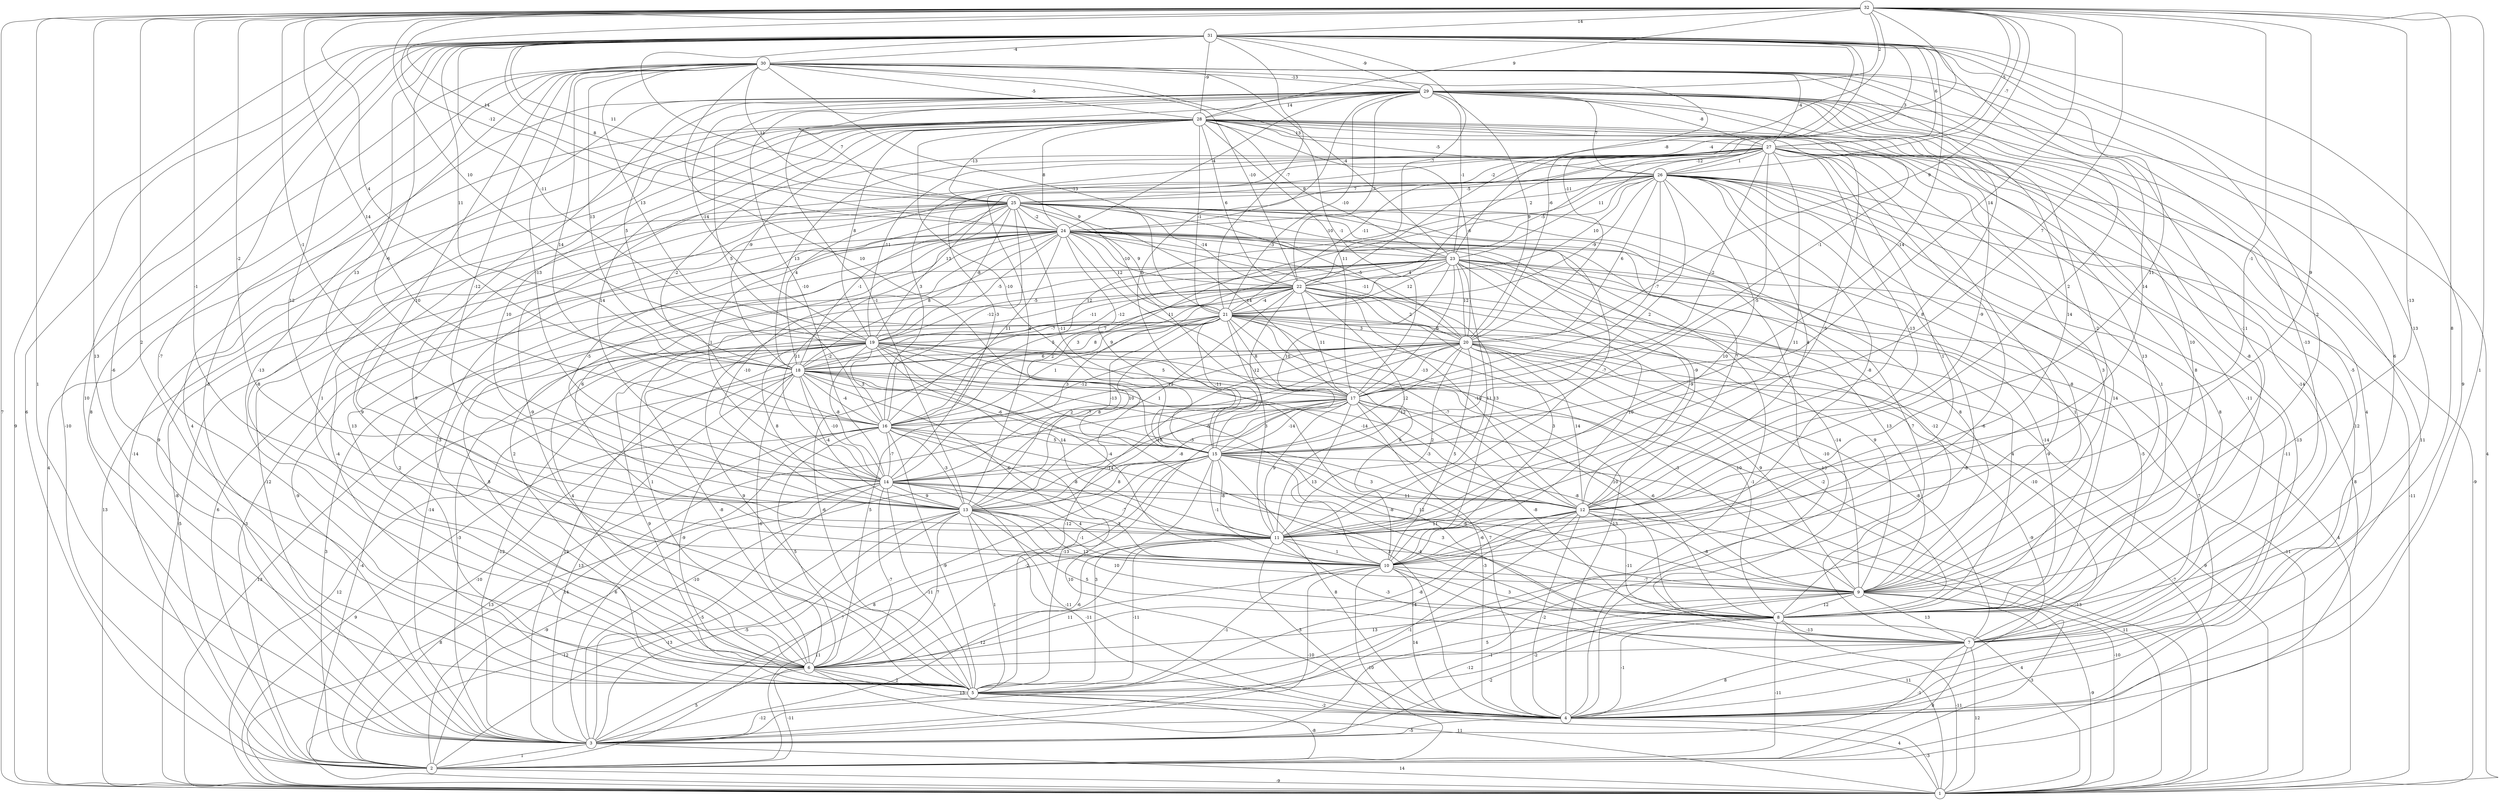 graph { 
	 fontname="Helvetica,Arial,sans-serif" 
	 node [shape = circle]; 
	 32 -- 1 [label = "7"];
	 32 -- 3 [label = "1"];
	 32 -- 4 [label = "1"];
	 32 -- 5 [label = "13"];
	 32 -- 6 [label = "2"];
	 32 -- 7 [label = "8"];
	 32 -- 9 [label = "-13"];
	 32 -- 10 [label = "-1"];
	 32 -- 11 [label = "9"];
	 32 -- 12 [label = "-1"];
	 32 -- 13 [label = "-2"];
	 32 -- 14 [label = "-1"];
	 32 -- 15 [label = "7"];
	 32 -- 16 [label = "14"];
	 32 -- 17 [label = "14"];
	 32 -- 18 [label = "4"];
	 32 -- 19 [label = "10"];
	 32 -- 20 [label = "9"];
	 32 -- 21 [label = "-12"];
	 32 -- 22 [label = "-8"];
	 32 -- 24 [label = "-12"];
	 32 -- 25 [label = "14"];
	 32 -- 26 [label = "-7"];
	 32 -- 27 [label = "-5"];
	 32 -- 28 [label = "9"];
	 32 -- 29 [label = "2"];
	 32 -- 31 [label = "14"];
	 31 -- 1 [label = "9"];
	 31 -- 2 [label = "6"];
	 31 -- 3 [label = "10"];
	 31 -- 4 [label = "9"];
	 31 -- 5 [label = "-6"];
	 31 -- 6 [label = "-7"];
	 31 -- 8 [label = "13"];
	 31 -- 9 [label = "2"];
	 31 -- 10 [label = "12"];
	 31 -- 11 [label = "14"];
	 31 -- 12 [label = "11"];
	 31 -- 13 [label = "13"];
	 31 -- 14 [label = "-6"];
	 31 -- 15 [label = "-14"];
	 31 -- 17 [label = "9"];
	 31 -- 18 [label = "11"];
	 31 -- 19 [label = "-11"];
	 31 -- 20 [label = "-11"];
	 31 -- 21 [label = "-7"];
	 31 -- 22 [label = "-7"];
	 31 -- 23 [label = "-4"];
	 31 -- 24 [label = "8"];
	 31 -- 25 [label = "11"];
	 31 -- 26 [label = "3"];
	 31 -- 27 [label = "6"];
	 31 -- 28 [label = "-9"];
	 31 -- 29 [label = "-9"];
	 31 -- 30 [label = "-4"];
	 30 -- 2 [label = "-10"];
	 30 -- 3 [label = "8"];
	 30 -- 5 [label = "-5"];
	 30 -- 6 [label = "-13"];
	 30 -- 7 [label = "6"];
	 30 -- 8 [label = "-13"];
	 30 -- 9 [label = "-11"];
	 30 -- 10 [label = "14"];
	 30 -- 11 [label = "10"];
	 30 -- 12 [label = "2"];
	 30 -- 13 [label = "-12"];
	 30 -- 14 [label = "-13"];
	 30 -- 15 [label = "10"];
	 30 -- 16 [label = "14"];
	 30 -- 17 [label = "-1"];
	 30 -- 18 [label = "13"];
	 30 -- 19 [label = "13"];
	 30 -- 20 [label = "-6"];
	 30 -- 21 [label = "-13"];
	 30 -- 22 [label = "-10"];
	 30 -- 23 [label = "-4"];
	 30 -- 25 [label = "11"];
	 30 -- 27 [label = "-4"];
	 30 -- 28 [label = "-5"];
	 30 -- 29 [label = "-13"];
	 29 -- 1 [label = "4"];
	 29 -- 2 [label = "11"];
	 29 -- 3 [label = "4"];
	 29 -- 4 [label = "4"];
	 29 -- 5 [label = "9"];
	 29 -- 6 [label = "-8"];
	 29 -- 7 [label = "-5"];
	 29 -- 8 [label = "-8"];
	 29 -- 9 [label = "10"];
	 29 -- 10 [label = "-2"];
	 29 -- 11 [label = "8"];
	 29 -- 13 [label = "-1"];
	 29 -- 14 [label = "-10"];
	 29 -- 15 [label = "5"];
	 29 -- 16 [label = "5"];
	 29 -- 17 [label = "-1"];
	 29 -- 18 [label = "5"];
	 29 -- 19 [label = "-14"];
	 29 -- 20 [label = "9"];
	 29 -- 21 [label = "-10"];
	 29 -- 22 [label = "-7"];
	 29 -- 23 [label = "-1"];
	 29 -- 24 [label = "-4"];
	 29 -- 25 [label = "7"];
	 29 -- 26 [label = "7"];
	 29 -- 27 [label = "-8"];
	 29 -- 28 [label = "14"];
	 28 -- 1 [label = "4"];
	 28 -- 2 [label = "-14"];
	 28 -- 3 [label = "9"];
	 28 -- 4 [label = "12"];
	 28 -- 5 [label = "9"];
	 28 -- 6 [label = "1"];
	 28 -- 7 [label = "-14"];
	 28 -- 8 [label = "8"];
	 28 -- 9 [label = "13"];
	 28 -- 11 [label = "-5"];
	 28 -- 12 [label = "-9"];
	 28 -- 13 [label = "10"];
	 28 -- 14 [label = "14"];
	 28 -- 15 [label = "-10"];
	 28 -- 16 [label = "-2"];
	 28 -- 17 [label = "11"];
	 28 -- 18 [label = "-9"];
	 28 -- 19 [label = "8"];
	 28 -- 20 [label = "-6"];
	 28 -- 21 [label = "-1"];
	 28 -- 22 [label = "6"];
	 28 -- 23 [label = "9"];
	 28 -- 24 [label = "8"];
	 28 -- 25 [label = "-13"];
	 28 -- 26 [label = "-5"];
	 28 -- 27 [label = "13"];
	 27 -- 1 [label = "-9"];
	 27 -- 3 [label = "-9"];
	 27 -- 4 [label = "-13"];
	 27 -- 5 [label = "-6"];
	 27 -- 6 [label = "-9"];
	 27 -- 7 [label = "-11"];
	 27 -- 8 [label = "1"];
	 27 -- 9 [label = "3"];
	 27 -- 10 [label = "1"];
	 27 -- 11 [label = "11"];
	 27 -- 12 [label = "-13"];
	 27 -- 13 [label = "4"];
	 27 -- 14 [label = "-3"];
	 27 -- 15 [label = "-5"];
	 27 -- 16 [label = "3"];
	 27 -- 17 [label = "-2"];
	 27 -- 18 [label = "13"];
	 27 -- 19 [label = "-11"];
	 27 -- 21 [label = "-11"];
	 27 -- 22 [label = "-5"];
	 27 -- 23 [label = "11"];
	 27 -- 24 [label = "7"];
	 27 -- 25 [label = "-2"];
	 27 -- 26 [label = "1"];
	 26 -- 1 [label = "-11"];
	 26 -- 2 [label = "8"];
	 26 -- 3 [label = "-8"];
	 26 -- 4 [label = "-11"];
	 26 -- 6 [label = "13"];
	 26 -- 7 [label = "8"];
	 26 -- 8 [label = "14"];
	 26 -- 9 [label = "-8"];
	 26 -- 10 [label = "-8"];
	 26 -- 11 [label = "10"];
	 26 -- 12 [label = "4"];
	 26 -- 13 [label = "3"];
	 26 -- 15 [label = "2"];
	 26 -- 16 [label = "12"];
	 26 -- 17 [label = "-7"];
	 26 -- 18 [label = "4"];
	 26 -- 19 [label = "13"];
	 26 -- 20 [label = "6"];
	 26 -- 21 [label = "-9"];
	 26 -- 22 [label = "10"];
	 26 -- 24 [label = "2"];
	 26 -- 25 [label = "-5"];
	 25 -- 1 [label = "13"];
	 25 -- 2 [label = "-8"];
	 25 -- 3 [label = "-12"];
	 25 -- 4 [label = "13"];
	 25 -- 5 [label = "-4"];
	 25 -- 6 [label = "-3"];
	 25 -- 7 [label = "7"];
	 25 -- 8 [label = "1"];
	 25 -- 11 [label = "-7"];
	 25 -- 12 [label = "7"];
	 25 -- 13 [label = "-5"];
	 25 -- 14 [label = "1"];
	 25 -- 15 [label = "-11"];
	 25 -- 16 [label = "-12"];
	 25 -- 17 [label = "14"];
	 25 -- 18 [label = "-1"];
	 25 -- 19 [label = "-8"];
	 25 -- 20 [label = "-5"];
	 25 -- 21 [label = "9"];
	 25 -- 22 [label = "-14"];
	 25 -- 23 [label = "-10"];
	 25 -- 24 [label = "-2"];
	 24 -- 1 [label = "-5"];
	 24 -- 2 [label = "6"];
	 24 -- 3 [label = "-9"];
	 24 -- 4 [label = "-1"];
	 24 -- 5 [label = "2"];
	 24 -- 6 [label = "2"];
	 24 -- 7 [label = "-14"];
	 24 -- 8 [label = "-12"];
	 24 -- 9 [label = "8"];
	 24 -- 10 [label = "13"];
	 24 -- 11 [label = "6"];
	 24 -- 12 [label = "-9"];
	 24 -- 13 [label = "-10"];
	 24 -- 14 [label = "11"];
	 24 -- 15 [label = "9"];
	 24 -- 16 [label = "11"];
	 24 -- 17 [label = "11"];
	 24 -- 18 [label = "8"];
	 24 -- 19 [label = "-5"];
	 24 -- 20 [label = "-11"];
	 24 -- 21 [label = "12"];
	 24 -- 22 [label = "-10"];
	 24 -- 23 [label = "-3"];
	 23 -- 1 [label = "4"];
	 23 -- 2 [label = "-3"];
	 23 -- 3 [label = "-14"];
	 23 -- 4 [label = "7"];
	 23 -- 5 [label = "8"];
	 23 -- 7 [label = "-5"];
	 23 -- 8 [label = "-14"];
	 23 -- 9 [label = "13"];
	 23 -- 10 [label = "10"];
	 23 -- 11 [label = "11"];
	 23 -- 12 [label = "-9"];
	 23 -- 15 [label = "10"];
	 23 -- 16 [label = "5"];
	 23 -- 17 [label = "6"];
	 23 -- 18 [label = "-12"];
	 23 -- 19 [label = "-5"];
	 23 -- 20 [label = "12"];
	 23 -- 21 [label = "12"];
	 23 -- 22 [label = "4"];
	 22 -- 1 [label = "-11"];
	 22 -- 5 [label = "9"];
	 22 -- 6 [label = "1"];
	 22 -- 8 [label = "4"];
	 22 -- 9 [label = "9"];
	 22 -- 10 [label = "3"];
	 22 -- 11 [label = "-12"];
	 22 -- 12 [label = "-10"];
	 22 -- 13 [label = "1"];
	 22 -- 14 [label = "3"];
	 22 -- 15 [label = "-12"];
	 22 -- 16 [label = "2"];
	 22 -- 17 [label = "11"];
	 22 -- 18 [label = "7"];
	 22 -- 19 [label = "-11"];
	 22 -- 20 [label = "2"];
	 22 -- 21 [label = "-4"];
	 21 -- 1 [label = "9"];
	 21 -- 2 [label = "3"];
	 21 -- 3 [label = "-3"];
	 21 -- 4 [label = "-13"];
	 21 -- 5 [label = "-6"];
	 21 -- 6 [label = "4"];
	 21 -- 7 [label = "-10"];
	 21 -- 8 [label = "10"];
	 21 -- 9 [label = "-10"];
	 21 -- 10 [label = "9"];
	 21 -- 11 [label = "3"];
	 21 -- 12 [label = "-7"];
	 21 -- 13 [label = "8"];
	 21 -- 14 [label = "-13"];
	 21 -- 15 [label = "-11"];
	 21 -- 16 [label = "1"];
	 21 -- 17 [label = "8"];
	 21 -- 18 [label = "8"];
	 21 -- 19 [label = "-7"];
	 21 -- 20 [label = "3"];
	 20 -- 1 [label = "-7"];
	 20 -- 3 [label = "12"];
	 20 -- 4 [label = "-9"];
	 20 -- 5 [label = "-12"];
	 20 -- 6 [label = "5"];
	 20 -- 7 [label = "-8"];
	 20 -- 8 [label = "-2"];
	 20 -- 9 [label = "9"];
	 20 -- 10 [label = "5"];
	 20 -- 11 [label = "2"];
	 20 -- 12 [label = "14"];
	 20 -- 13 [label = "-6"];
	 20 -- 14 [label = "2"];
	 20 -- 15 [label = "12"];
	 20 -- 16 [label = "-12"];
	 20 -- 17 [label = "-13"];
	 20 -- 18 [label = "6"];
	 19 -- 1 [label = "13"];
	 19 -- 2 [label = "-4"];
	 19 -- 3 [label = "-12"];
	 19 -- 4 [label = "7"];
	 19 -- 5 [label = "9"];
	 19 -- 6 [label = "-8"];
	 19 -- 8 [label = "-10"];
	 19 -- 9 [label = "-3"];
	 19 -- 10 [label = "-4"];
	 19 -- 11 [label = "14"];
	 19 -- 12 [label = "-14"];
	 19 -- 13 [label = "8"];
	 19 -- 14 [label = "-8"];
	 19 -- 15 [label = "10"];
	 19 -- 16 [label = "3"];
	 19 -- 17 [label = "5"];
	 19 -- 18 [label = "-2"];
	 18 -- 1 [label = "12"];
	 18 -- 2 [label = "-10"];
	 18 -- 3 [label = "13"];
	 18 -- 4 [label = "3"];
	 18 -- 5 [label = "-9"];
	 18 -- 6 [label = "-6"];
	 18 -- 7 [label = "12"];
	 18 -- 8 [label = "-8"];
	 18 -- 10 [label = "-6"];
	 18 -- 12 [label = "-3"];
	 18 -- 13 [label = "-4"];
	 18 -- 14 [label = "-10"];
	 18 -- 15 [label = "-6"];
	 18 -- 16 [label = "-4"];
	 18 -- 17 [label = "12"];
	 17 -- 1 [label = "-13"];
	 17 -- 2 [label = "14"];
	 17 -- 3 [label = "-10"];
	 17 -- 4 [label = "-3"];
	 17 -- 5 [label = "-13"];
	 17 -- 8 [label = "-8"];
	 17 -- 9 [label = "-6"];
	 17 -- 10 [label = "13"];
	 17 -- 11 [label = "9"];
	 17 -- 12 [label = "-3"];
	 17 -- 13 [label = "-8"];
	 17 -- 14 [label = "-10"];
	 17 -- 15 [label = "-14"];
	 17 -- 16 [label = "-7"];
	 16 -- 1 [label = "9"];
	 16 -- 2 [label = "13"];
	 16 -- 3 [label = "6"];
	 16 -- 4 [label = "10"];
	 16 -- 5 [label = "-9"];
	 16 -- 6 [label = "5"];
	 16 -- 9 [label = "-8"];
	 16 -- 11 [label = "-8"];
	 16 -- 13 [label = "-3"];
	 16 -- 14 [label = "-7"];
	 16 -- 15 [label = "5"];
	 15 -- 1 [label = "11"];
	 15 -- 2 [label = "7"];
	 15 -- 3 [label = "8"];
	 15 -- 4 [label = "8"];
	 15 -- 5 [label = "3"];
	 15 -- 6 [label = "-2"];
	 15 -- 8 [label = "3"];
	 15 -- 9 [label = "-6"];
	 15 -- 10 [label = "-1"];
	 15 -- 11 [label = "-8"];
	 15 -- 12 [label = "3"];
	 15 -- 13 [label = "8"];
	 15 -- 14 [label = "-14"];
	 14 -- 1 [label = "8"];
	 14 -- 2 [label = "-9"];
	 14 -- 3 [label = "-5"];
	 14 -- 4 [label = "-11"];
	 14 -- 5 [label = "-11"];
	 14 -- 6 [label = "-7"];
	 14 -- 8 [label = "-4"];
	 14 -- 10 [label = "4"];
	 14 -- 11 [label = "-7"];
	 14 -- 12 [label = "11"];
	 14 -- 13 [label = "9"];
	 13 -- 1 [label = "-12"];
	 13 -- 2 [label = "-13"];
	 13 -- 3 [label = "-5"];
	 13 -- 4 [label = "-11"];
	 13 -- 5 [label = "1"];
	 13 -- 6 [label = "7"];
	 13 -- 7 [label = "5"];
	 13 -- 8 [label = "10"];
	 13 -- 9 [label = "12"];
	 13 -- 10 [label = "-1"];
	 13 -- 11 [label = "3"];
	 12 -- 1 [label = "-10"];
	 12 -- 3 [label = "-1"];
	 12 -- 4 [label = "-2"];
	 12 -- 5 [label = "14"];
	 12 -- 6 [label = "-8"];
	 12 -- 8 [label = "-11"];
	 12 -- 9 [label = "-8"];
	 12 -- 10 [label = "-6"];
	 12 -- 11 [label = "11"];
	 11 -- 1 [label = "4"];
	 11 -- 2 [label = "11"];
	 11 -- 3 [label = "12"];
	 11 -- 4 [label = "3"];
	 11 -- 5 [label = "-11"];
	 11 -- 6 [label = "-6"];
	 11 -- 7 [label = "-3"];
	 11 -- 10 [label = "1"];
	 10 -- 1 [label = "11"];
	 10 -- 2 [label = "-10"];
	 10 -- 3 [label = "-10"];
	 10 -- 4 [label = "14"];
	 10 -- 5 [label = "-1"];
	 10 -- 6 [label = "11"];
	 10 -- 8 [label = "3"];
	 10 -- 9 [label = "-7"];
	 9 -- 1 [label = "-9"];
	 9 -- 2 [label = "-3"];
	 9 -- 3 [label = "-12"];
	 9 -- 5 [label = "5"];
	 9 -- 6 [label = "13"];
	 9 -- 7 [label = "13"];
	 9 -- 8 [label = "12"];
	 8 -- 1 [label = "-11"];
	 8 -- 2 [label = "-11"];
	 8 -- 3 [label = "-2"];
	 8 -- 4 [label = "-1"];
	 8 -- 5 [label = "-2"];
	 8 -- 7 [label = "-13"];
	 7 -- 1 [label = "12"];
	 7 -- 2 [label = "8"];
	 7 -- 3 [label = "-1"];
	 7 -- 4 [label = "8"];
	 7 -- 6 [label = "-1"];
	 6 -- 1 [label = "11"];
	 6 -- 2 [label = "-11"];
	 6 -- 3 [label = "5"];
	 6 -- 4 [label = "13"];
	 6 -- 5 [label = "2"];
	 5 -- 1 [label = "4"];
	 5 -- 2 [label = "-8"];
	 5 -- 3 [label = "-12"];
	 5 -- 4 [label = "-2"];
	 4 -- 1 [label = "-3"];
	 4 -- 3 [label = "-5"];
	 3 -- 1 [label = "14"];
	 3 -- 2 [label = "1"];
	 2 -- 1 [label = "-9"];
	 1;
	 2;
	 3;
	 4;
	 5;
	 6;
	 7;
	 8;
	 9;
	 10;
	 11;
	 12;
	 13;
	 14;
	 15;
	 16;
	 17;
	 18;
	 19;
	 20;
	 21;
	 22;
	 23;
	 24;
	 25;
	 26;
	 27;
	 28;
	 29;
	 30;
	 31;
	 32;
}
